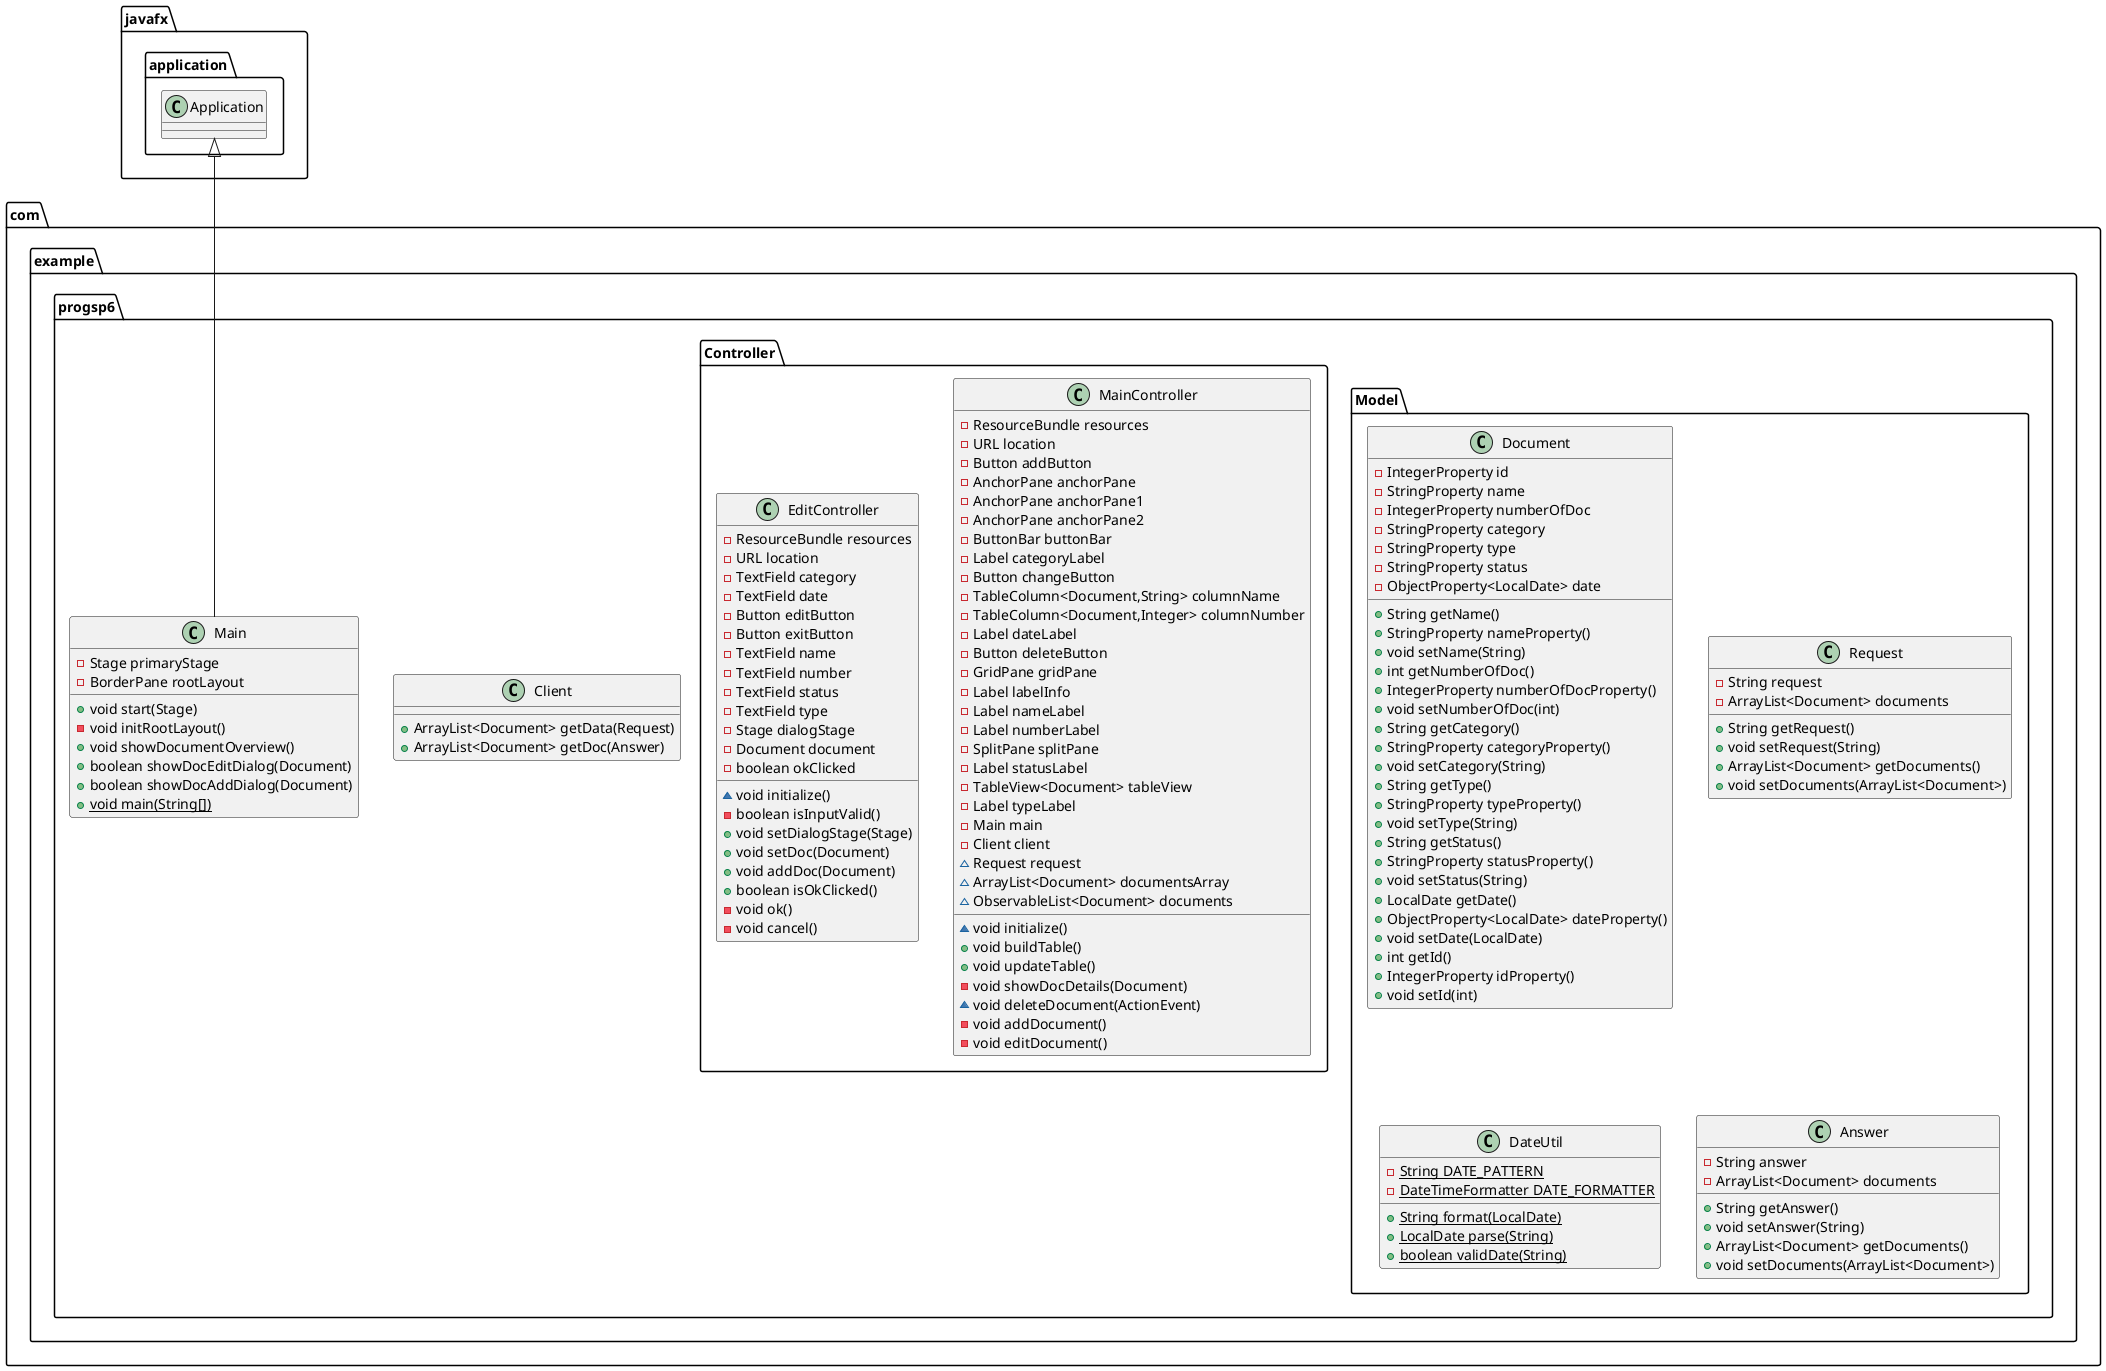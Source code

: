 @startuml
class com.example.progsp6.Model.Document {
- IntegerProperty id
- StringProperty name
- IntegerProperty numberOfDoc
- StringProperty category
- StringProperty type
- StringProperty status
- ObjectProperty<LocalDate> date
+ String getName()
+ StringProperty nameProperty()
+ void setName(String)
+ int getNumberOfDoc()
+ IntegerProperty numberOfDocProperty()
+ void setNumberOfDoc(int)
+ String getCategory()
+ StringProperty categoryProperty()
+ void setCategory(String)
+ String getType()
+ StringProperty typeProperty()
+ void setType(String)
+ String getStatus()
+ StringProperty statusProperty()
+ void setStatus(String)
+ LocalDate getDate()
+ ObjectProperty<LocalDate> dateProperty()
+ void setDate(LocalDate)
+ int getId()
+ IntegerProperty idProperty()
+ void setId(int)
}
class com.example.progsp6.Model.Request {
- String request
- ArrayList<Document> documents
+ String getRequest()
+ void setRequest(String)
+ ArrayList<Document> getDocuments()
+ void setDocuments(ArrayList<Document>)
}
class com.example.progsp6.Controller.MainController {
- ResourceBundle resources
- URL location
- Button addButton
- AnchorPane anchorPane
- AnchorPane anchorPane1
- AnchorPane anchorPane2
- ButtonBar buttonBar
- Label categoryLabel
- Button changeButton
- TableColumn<Document,String> columnName
- TableColumn<Document,Integer> columnNumber
- Label dateLabel
- Button deleteButton
- GridPane gridPane
- Label labelInfo
- Label nameLabel
- Label numberLabel
- SplitPane splitPane
- Label statusLabel
- TableView<Document> tableView
- Label typeLabel
- Main main
- Client client
~ Request request
~ ArrayList<Document> documentsArray
~ ObservableList<Document> documents
~ void initialize()
+ void buildTable()
+ void updateTable()
- void showDocDetails(Document)
~ void deleteDocument(ActionEvent)
- void addDocument()
- void editDocument()
}
class com.example.progsp6.Client {
+ ArrayList<Document> getData(Request)
+ ArrayList<Document> getDoc(Answer)
}
class com.example.progsp6.Main {
- Stage primaryStage
- BorderPane rootLayout
+ void start(Stage)
- void initRootLayout()
+ void showDocumentOverview()
+ boolean showDocEditDialog(Document)
+ boolean showDocAddDialog(Document)
+ {static} void main(String[])
}
class com.example.progsp6.Model.DateUtil {
- {static} String DATE_PATTERN
- {static} DateTimeFormatter DATE_FORMATTER
+ {static} String format(LocalDate)
+ {static} LocalDate parse(String)
+ {static} boolean validDate(String)
}
class com.example.progsp6.Controller.EditController {
- ResourceBundle resources
- URL location
- TextField category
- TextField date
- Button editButton
- Button exitButton
- TextField name
- TextField number
- TextField status
- TextField type
- Stage dialogStage
- Document document
- boolean okClicked
~ void initialize()
- boolean isInputValid()
+ void setDialogStage(Stage)
+ void setDoc(Document)
+ void addDoc(Document)
+ boolean isOkClicked()
- void ok()
- void cancel()
}
class com.example.progsp6.Model.Answer {
- String answer
- ArrayList<Document> documents
+ String getAnswer()
+ void setAnswer(String)
+ ArrayList<Document> getDocuments()
+ void setDocuments(ArrayList<Document>)
}


javafx.application.Application <|-- com.example.progsp6.Main
@enduml